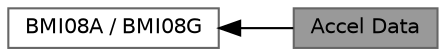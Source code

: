 digraph "Accel Data"
{
 // LATEX_PDF_SIZE
  bgcolor="transparent";
  edge [fontname=Helvetica,fontsize=10,labelfontname=Helvetica,labelfontsize=10];
  node [fontname=Helvetica,fontsize=10,shape=box,height=0.2,width=0.4];
  rankdir=LR;
  Node1 [id="Node000001",label="Accel Data",height=0.2,width=0.4,color="gray40", fillcolor="grey60", style="filled", fontcolor="black",tooltip="Read / Write data from the given register address of accel sensor."];
  Node2 [id="Node000002",label="BMI08A / BMI08G",height=0.2,width=0.4,color="grey40", fillcolor="white", style="filled",URL="$group__bmi08ag.html",tooltip=" "];
  Node2->Node1 [shape=plaintext, dir="back", style="solid"];
}
